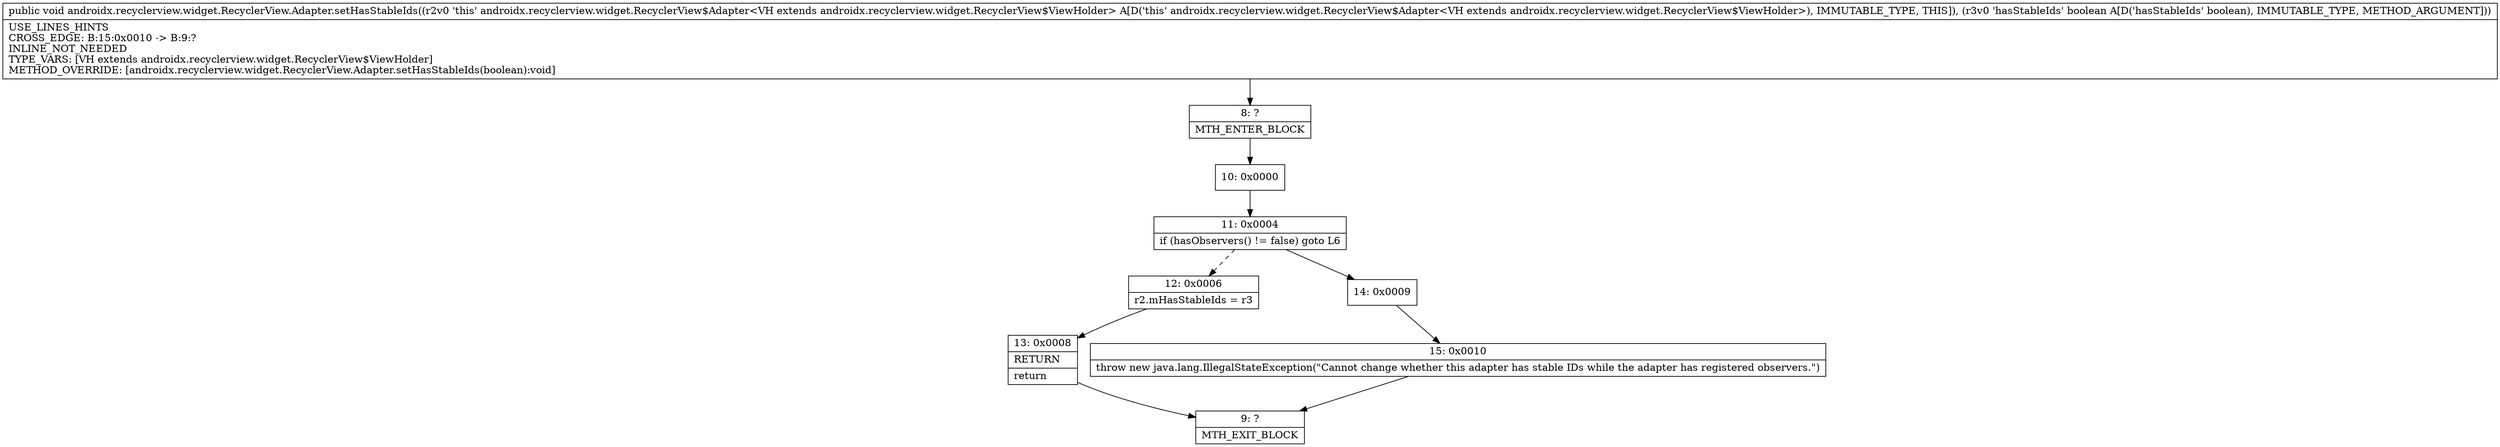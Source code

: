 digraph "CFG forandroidx.recyclerview.widget.RecyclerView.Adapter.setHasStableIds(Z)V" {
Node_8 [shape=record,label="{8\:\ ?|MTH_ENTER_BLOCK\l}"];
Node_10 [shape=record,label="{10\:\ 0x0000}"];
Node_11 [shape=record,label="{11\:\ 0x0004|if (hasObservers() != false) goto L6\l}"];
Node_12 [shape=record,label="{12\:\ 0x0006|r2.mHasStableIds = r3\l}"];
Node_13 [shape=record,label="{13\:\ 0x0008|RETURN\l|return\l}"];
Node_9 [shape=record,label="{9\:\ ?|MTH_EXIT_BLOCK\l}"];
Node_14 [shape=record,label="{14\:\ 0x0009}"];
Node_15 [shape=record,label="{15\:\ 0x0010|throw new java.lang.IllegalStateException(\"Cannot change whether this adapter has stable IDs while the adapter has registered observers.\")\l}"];
MethodNode[shape=record,label="{public void androidx.recyclerview.widget.RecyclerView.Adapter.setHasStableIds((r2v0 'this' androidx.recyclerview.widget.RecyclerView$Adapter\<VH extends androidx.recyclerview.widget.RecyclerView$ViewHolder\> A[D('this' androidx.recyclerview.widget.RecyclerView$Adapter\<VH extends androidx.recyclerview.widget.RecyclerView$ViewHolder\>), IMMUTABLE_TYPE, THIS]), (r3v0 'hasStableIds' boolean A[D('hasStableIds' boolean), IMMUTABLE_TYPE, METHOD_ARGUMENT]))  | USE_LINES_HINTS\lCROSS_EDGE: B:15:0x0010 \-\> B:9:?\lINLINE_NOT_NEEDED\lTYPE_VARS: [VH extends androidx.recyclerview.widget.RecyclerView$ViewHolder]\lMETHOD_OVERRIDE: [androidx.recyclerview.widget.RecyclerView.Adapter.setHasStableIds(boolean):void]\l}"];
MethodNode -> Node_8;Node_8 -> Node_10;
Node_10 -> Node_11;
Node_11 -> Node_12[style=dashed];
Node_11 -> Node_14;
Node_12 -> Node_13;
Node_13 -> Node_9;
Node_14 -> Node_15;
Node_15 -> Node_9;
}


